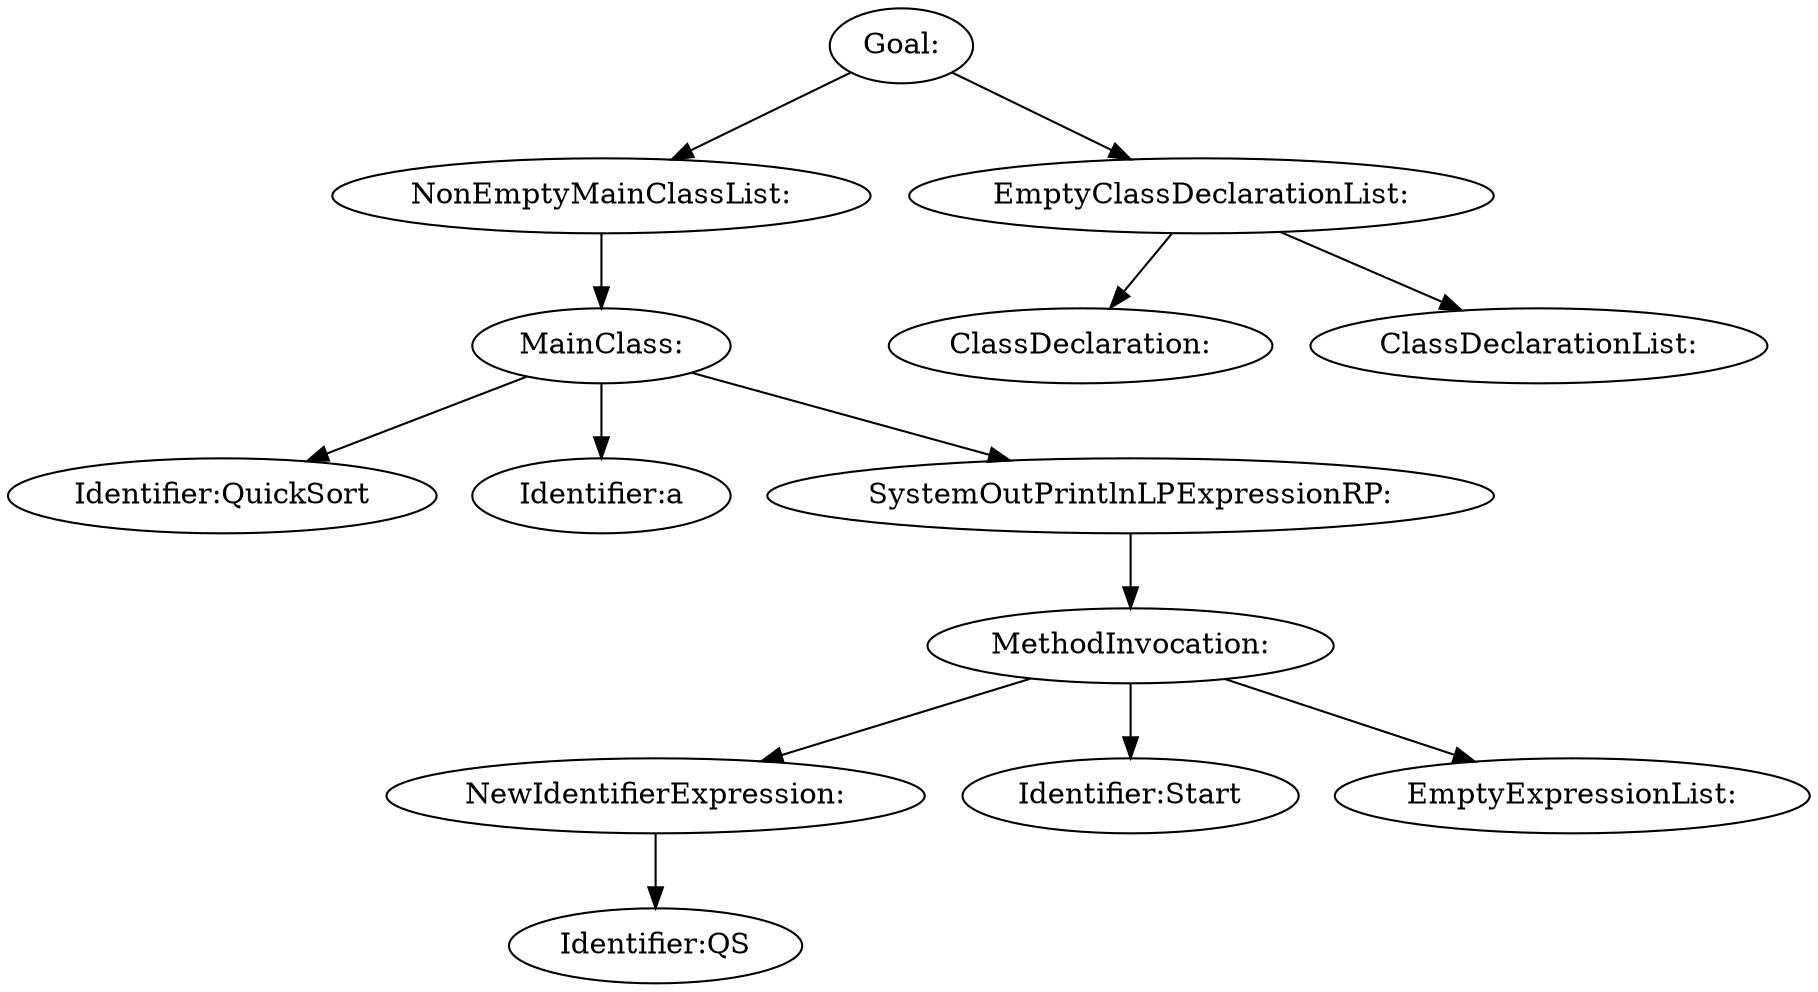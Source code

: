 digraph {
n0 [label="Goal:"];
n1 [label="NonEmptyMainClassList:"];
n2 [label="MainClass:"];
n3 [label="Identifier:QuickSort"];
n2 -> n3
n4 [label="Identifier:a"];
n2 -> n4
n5 [label="SystemOutPrintlnLPExpressionRP:"];
n6 [label="MethodInvocation:"];
n7 [label="NewIdentifierExpression:"];
n8 [label="Identifier:QS"];
n7 -> n8
n6 -> n7
n9 [label="Identifier:Start"];
n6 -> n9
n10 [label="EmptyExpressionList:"];
n6 -> n10
n5 -> n6
n2 -> n5
n1 -> n2
n0 -> n1
n11 [label="EmptyClassDeclarationList:"];
n12 [label="ClassDeclaration:"];
n11 -> n12
n13 [label="ClassDeclarationList:"];
n11 -> n13
n0 -> n11
}
